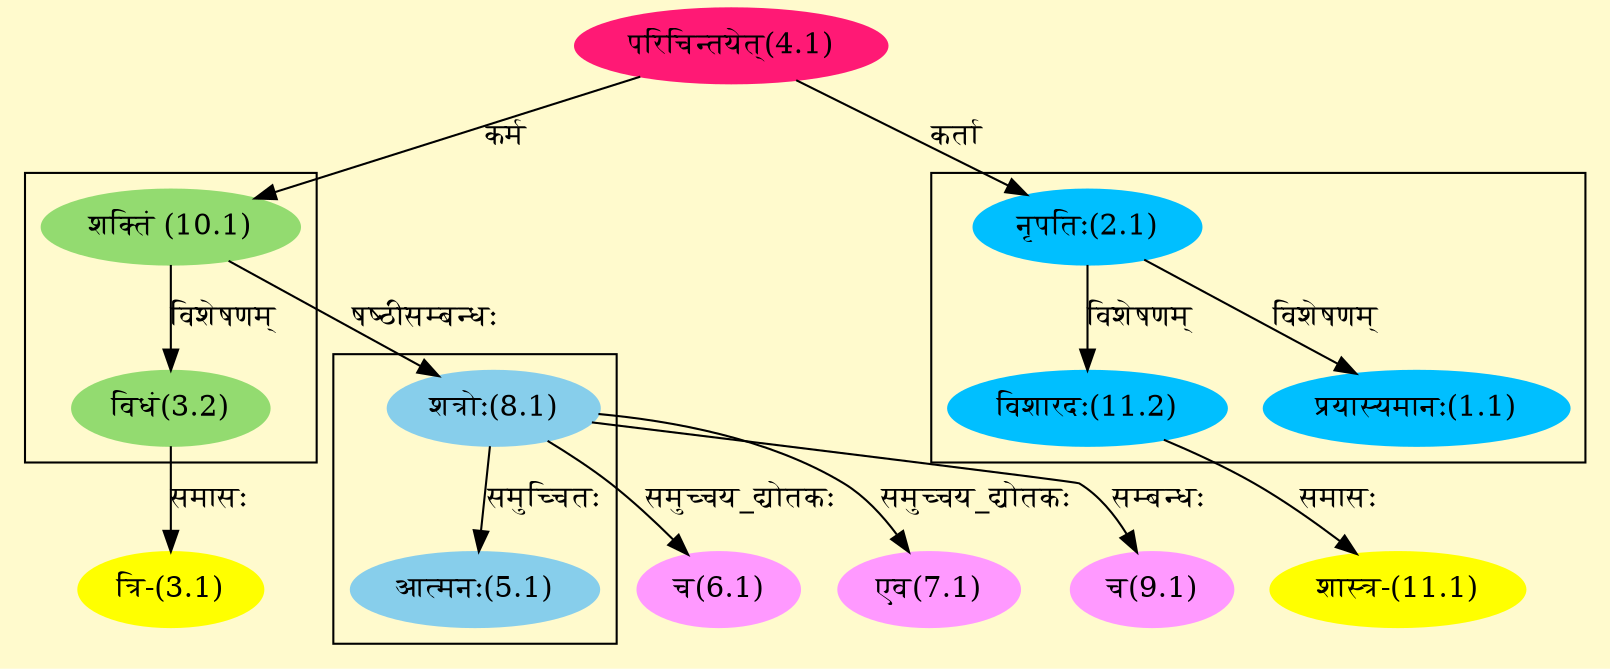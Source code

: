 digraph G{
rankdir=BT;
 compound=true;
 bgcolor="lemonchiffon1";

subgraph cluster_1{
Node1_1 [style=filled, color="#00BFFF" label = "प्रयास्यमानः(1.1)"]
Node2_1 [style=filled, color="#00BFFF" label = "नृपतिः(2.1)"]
Node11_2 [style=filled, color="#00BFFF" label = "विशारदः(11.2)"]

}

subgraph cluster_2{
Node3_2 [style=filled, color="#93DB70" label = "विधं(3.2)"]
Node10_1 [style=filled, color="#93DB70" label = "शक्तिं (10.1)"]

}

subgraph cluster_3{
Node5_1 [style=filled, color="#87CEEB" label = "आत्मनः(5.1)"]
Node8_1 [style=filled, color="#87CEEB" label = "शत्रोः(8.1)"]

}
Node2_1 [style=filled, color="#00BFFF" label = "नृपतिः(2.1)"]
Node4_1 [style=filled, color="#FF1975" label = "परिचिन्तयेत्(4.1)"]
Node3_1 [style=filled, color="#FFFF00" label = "त्रि-(3.1)"]
Node3_2 [style=filled, color="#93DB70" label = "विधं(3.2)"]
Node [style=filled, color="" label = "()"]
Node6_1 [style=filled, color="#FF99FF" label = "च(6.1)"]
Node8_1 [style=filled, color="#87CEEB" label = "शत्रोः(8.1)"]
Node7_1 [style=filled, color="#FF99FF" label = "एव(7.1)"]
Node10_1 [style=filled, color="#93DB70" label = "शक्तिं (10.1)"]
Node9_1 [style=filled, color="#FF99FF" label = "च(9.1)"]
Node11_1 [style=filled, color="#FFFF00" label = "शास्त्र-(11.1)"]
Node11_2 [style=filled, color="#00BFFF" label = "विशारदः(11.2)"]
/* Start of Relations section */

Node1_1 -> Node2_1 [  label="विशेषणम्"  dir="back" ]
Node2_1 -> Node4_1 [  label="कर्ता"  dir="back" ]
Node3_1 -> Node3_2 [  label="समासः"  dir="back" ]
Node3_2 -> Node10_1 [  label="विशेषणम्"  dir="back" ]
Node5_1 -> Node8_1 [  label="समुच्चितः"  dir="back" ]
Node6_1 -> Node8_1 [  label="समुच्चय_द्योतकः"  dir="back" ]
Node7_1 -> Node8_1 [  label="समुच्चय_द्योतकः"  dir="back" ]
Node8_1 -> Node10_1 [  label="षष्ठीसम्बन्धः"  dir="back" ]
Node9_1 -> Node8_1 [  label="सम्बन्धः"  dir="back" ]
Node10_1 -> Node4_1 [  label="कर्म"  dir="back" ]
Node11_1 -> Node11_2 [  label="समासः"  dir="back" ]
Node11_2 -> Node2_1 [  label="विशेषणम्"  dir="back" ]
}
